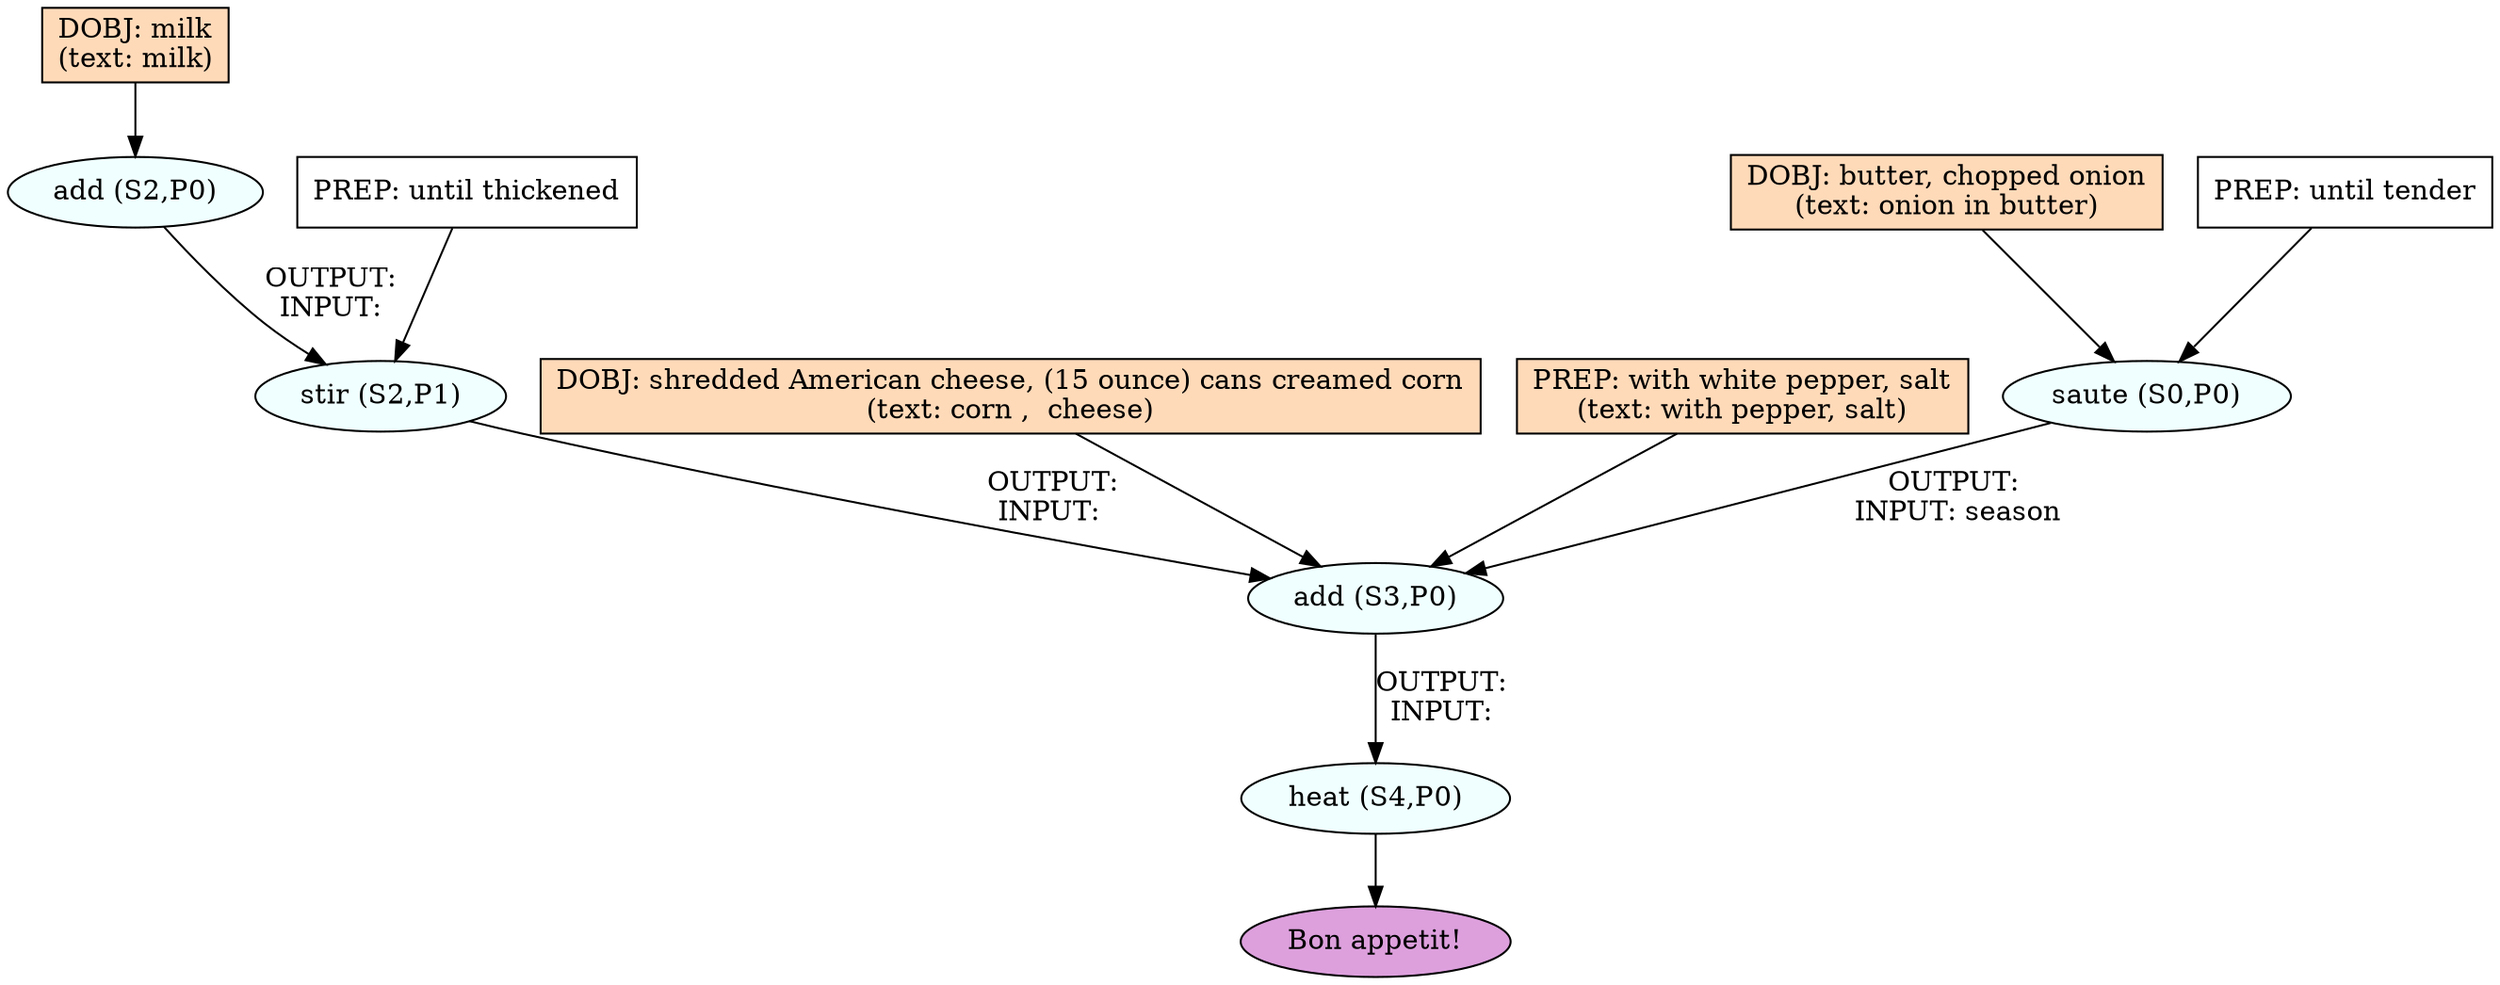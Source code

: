 digraph recipe {
E0[label="saute (S0,P0)", shape=oval, style=filled, fillcolor=azure]
E1[label="add (S2,P0)", shape=oval, style=filled, fillcolor=azure]
E2[label="stir (S2,P1)", shape=oval, style=filled, fillcolor=azure]
E3[label="add (S3,P0)", shape=oval, style=filled, fillcolor=azure]
E4[label="heat (S4,P0)", shape=oval, style=filled, fillcolor=azure]
D1[label="DOBJ: milk
(text: milk)", shape=box, style=filled, fillcolor=peachpuff]
D1 -> E1
D0[label="DOBJ: butter, chopped onion
(text: onion in butter)", shape=box, style=filled, fillcolor=peachpuff]
D0 -> E0
P0_0[label="PREP: until tender", shape=box, style=filled, fillcolor=white]
P0_0 -> E0
E1 -> E2 [label="OUTPUT: 
INPUT: "]
P2_0_0[label="PREP: until thickened", shape=box, style=filled, fillcolor=white]
P2_0_0 -> E2
D3_ing[label="DOBJ: shredded American cheese, (15 ounce) cans creamed corn
(text: corn ,  cheese)", shape=box, style=filled, fillcolor=peachpuff]
D3_ing -> E3
E0 -> E3 [label="OUTPUT: 
INPUT: season"]
P3_0_ing[label="PREP: with white pepper, salt
(text: with pepper, salt)", shape=box, style=filled, fillcolor=peachpuff]
P3_0_ing -> E3
E2 -> E3 [label="OUTPUT: 
INPUT:  "]
E3 -> E4 [label="OUTPUT: 
INPUT: "]
EOR[label="Bon appetit!", shape=oval, style=filled, fillcolor=plum]
E4 -> EOR
}

